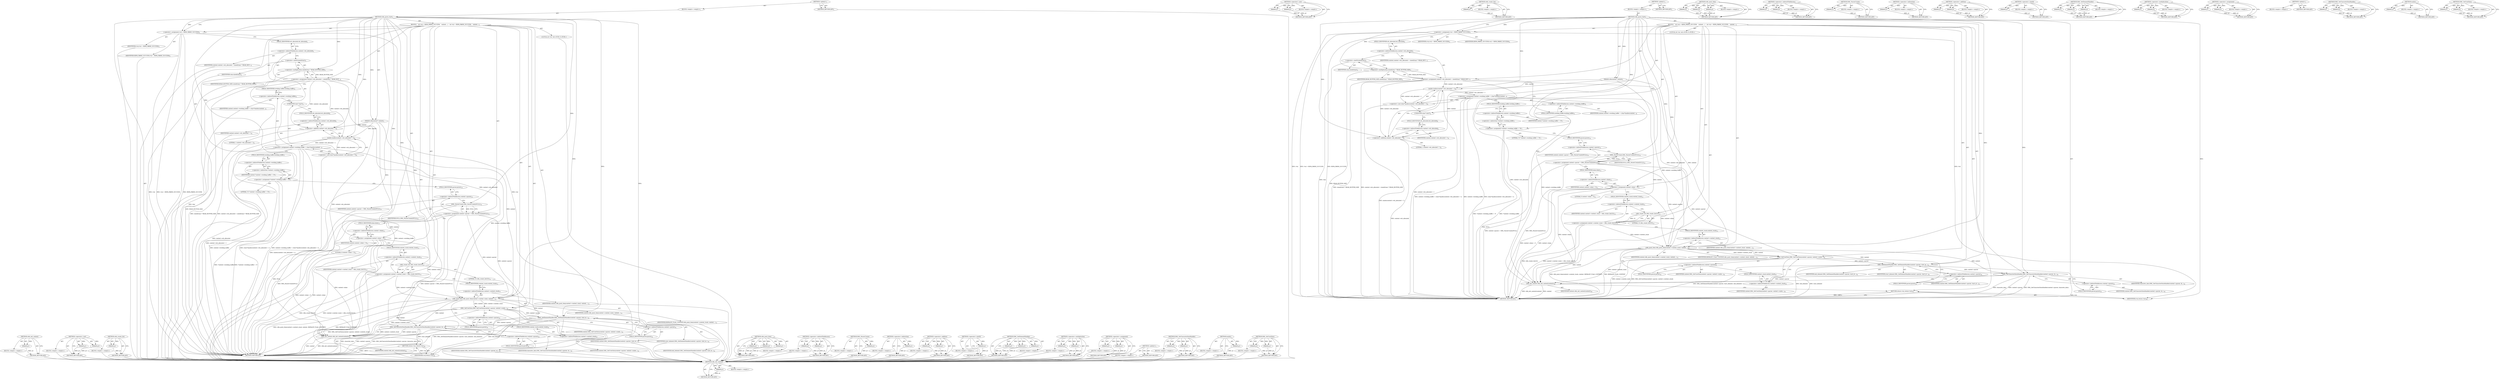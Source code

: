 digraph "XML_SetUserData" {
vulnerable_174 [label=<(METHOD,rdfa_init_context)>];
vulnerable_175 [label=<(PARAM,p1)>];
vulnerable_176 [label=<(BLOCK,&lt;empty&gt;,&lt;empty&gt;)>];
vulnerable_177 [label=<(METHOD_RETURN,ANY)>];
vulnerable_126 [label=<(METHOD,&lt;operator&gt;.cast)>];
vulnerable_127 [label=<(PARAM,p1)>];
vulnerable_128 [label=<(PARAM,p2)>];
vulnerable_129 [label=<(BLOCK,&lt;empty&gt;,&lt;empty&gt;)>];
vulnerable_130 [label=<(METHOD_RETURN,ANY)>];
vulnerable_148 [label=<(METHOD,rdfa_create_list)>];
vulnerable_149 [label=<(PARAM,p1)>];
vulnerable_150 [label=<(BLOCK,&lt;empty&gt;,&lt;empty&gt;)>];
vulnerable_151 [label=<(METHOD_RETURN,ANY)>];
vulnerable_6 [label=<(METHOD,&lt;global&gt;)<SUB>1</SUB>>];
vulnerable_7 [label=<(BLOCK,&lt;empty&gt;,&lt;empty&gt;)<SUB>1</SUB>>];
vulnerable_8 [label=<(METHOD,rdfa_parse_start)<SUB>1</SUB>>];
vulnerable_9 [label=<(PARAM,rdfacontext* context)<SUB>1</SUB>>];
vulnerable_10 [label=<(BLOCK,{
   int rval = RDFA_PARSE_SUCCESS;

   context...,{
   int rval = RDFA_PARSE_SUCCESS;

   context...)<SUB>2</SUB>>];
vulnerable_11 [label="<(LOCAL,int rval: int)<SUB>3</SUB>>"];
vulnerable_12 [label=<(&lt;operator&gt;.assignment,rval = RDFA_PARSE_SUCCESS)<SUB>3</SUB>>];
vulnerable_13 [label=<(IDENTIFIER,rval,rval = RDFA_PARSE_SUCCESS)<SUB>3</SUB>>];
vulnerable_14 [label=<(IDENTIFIER,RDFA_PARSE_SUCCESS,rval = RDFA_PARSE_SUCCESS)<SUB>3</SUB>>];
vulnerable_15 [label=<(&lt;operator&gt;.assignment,context-&gt;wb_allocated = sizeof(char) * READ_BUF...)<SUB>5</SUB>>];
vulnerable_16 [label=<(&lt;operator&gt;.indirectFieldAccess,context-&gt;wb_allocated)<SUB>5</SUB>>];
vulnerable_17 [label=<(IDENTIFIER,context,context-&gt;wb_allocated = sizeof(char) * READ_BUF...)<SUB>5</SUB>>];
vulnerable_18 [label=<(FIELD_IDENTIFIER,wb_allocated,wb_allocated)<SUB>5</SUB>>];
vulnerable_19 [label=<(&lt;operator&gt;.multiplication,sizeof(char) * READ_BUFFER_SIZE)<SUB>5</SUB>>];
vulnerable_20 [label=<(&lt;operator&gt;.sizeOf,sizeof(char))<SUB>5</SUB>>];
vulnerable_21 [label=<(IDENTIFIER,char,sizeof(char))<SUB>5</SUB>>];
vulnerable_22 [label=<(IDENTIFIER,READ_BUFFER_SIZE,sizeof(char) * READ_BUFFER_SIZE)<SUB>5</SUB>>];
vulnerable_23 [label=<(&lt;operator&gt;.assignment,context-&gt;working_buffer = (char*)malloc(context...)<SUB>6</SUB>>];
vulnerable_24 [label=<(&lt;operator&gt;.indirectFieldAccess,context-&gt;working_buffer)<SUB>6</SUB>>];
vulnerable_25 [label=<(IDENTIFIER,context,context-&gt;working_buffer = (char*)malloc(context...)<SUB>6</SUB>>];
vulnerable_26 [label=<(FIELD_IDENTIFIER,working_buffer,working_buffer)<SUB>6</SUB>>];
vulnerable_27 [label=<(&lt;operator&gt;.cast,(char*)malloc(context-&gt;wb_allocated + 1))<SUB>6</SUB>>];
vulnerable_28 [label=<(UNKNOWN,char*,char*)<SUB>6</SUB>>];
vulnerable_29 [label=<(malloc,malloc(context-&gt;wb_allocated + 1))<SUB>6</SUB>>];
vulnerable_30 [label=<(&lt;operator&gt;.addition,context-&gt;wb_allocated + 1)<SUB>6</SUB>>];
vulnerable_31 [label=<(&lt;operator&gt;.indirectFieldAccess,context-&gt;wb_allocated)<SUB>6</SUB>>];
vulnerable_32 [label=<(IDENTIFIER,context,context-&gt;wb_allocated + 1)<SUB>6</SUB>>];
vulnerable_33 [label=<(FIELD_IDENTIFIER,wb_allocated,wb_allocated)<SUB>6</SUB>>];
vulnerable_34 [label=<(LITERAL,1,context-&gt;wb_allocated + 1)<SUB>6</SUB>>];
vulnerable_35 [label=<(&lt;operator&gt;.assignment,*context-&gt;working_buffer = '\0')<SUB>7</SUB>>];
vulnerable_36 [label=<(&lt;operator&gt;.indirection,*context-&gt;working_buffer)<SUB>7</SUB>>];
vulnerable_37 [label=<(&lt;operator&gt;.indirectFieldAccess,context-&gt;working_buffer)<SUB>7</SUB>>];
vulnerable_38 [label=<(IDENTIFIER,context,*context-&gt;working_buffer = '\0')<SUB>7</SUB>>];
vulnerable_39 [label=<(FIELD_IDENTIFIER,working_buffer,working_buffer)<SUB>7</SUB>>];
vulnerable_40 [label=<(LITERAL,'\0',*context-&gt;working_buffer = '\0')<SUB>7</SUB>>];
vulnerable_41 [label=<(&lt;operator&gt;.assignment,context-&gt;parser = XML_ParserCreate(NULL))<SUB>10</SUB>>];
vulnerable_42 [label=<(&lt;operator&gt;.indirectFieldAccess,context-&gt;parser)<SUB>10</SUB>>];
vulnerable_43 [label=<(IDENTIFIER,context,context-&gt;parser = XML_ParserCreate(NULL))<SUB>10</SUB>>];
vulnerable_44 [label=<(FIELD_IDENTIFIER,parser,parser)<SUB>10</SUB>>];
vulnerable_45 [label=<(XML_ParserCreate,XML_ParserCreate(NULL))<SUB>10</SUB>>];
vulnerable_46 [label=<(IDENTIFIER,NULL,XML_ParserCreate(NULL))<SUB>10</SUB>>];
vulnerable_47 [label=<(&lt;operator&gt;.assignment,context-&gt;done = 0)<SUB>12</SUB>>];
vulnerable_48 [label=<(&lt;operator&gt;.indirectFieldAccess,context-&gt;done)<SUB>12</SUB>>];
vulnerable_49 [label=<(IDENTIFIER,context,context-&gt;done = 0)<SUB>12</SUB>>];
vulnerable_50 [label=<(FIELD_IDENTIFIER,done,done)<SUB>12</SUB>>];
vulnerable_51 [label=<(LITERAL,0,context-&gt;done = 0)<SUB>12</SUB>>];
vulnerable_52 [label=<(&lt;operator&gt;.assignment,context-&gt;context_stack = rdfa_create_list(32))<SUB>13</SUB>>];
vulnerable_53 [label=<(&lt;operator&gt;.indirectFieldAccess,context-&gt;context_stack)<SUB>13</SUB>>];
vulnerable_54 [label=<(IDENTIFIER,context,context-&gt;context_stack = rdfa_create_list(32))<SUB>13</SUB>>];
vulnerable_55 [label=<(FIELD_IDENTIFIER,context_stack,context_stack)<SUB>13</SUB>>];
vulnerable_56 [label=<(rdfa_create_list,rdfa_create_list(32))<SUB>13</SUB>>];
vulnerable_57 [label=<(LITERAL,32,rdfa_create_list(32))<SUB>13</SUB>>];
vulnerable_58 [label=<(rdfa_push_item,rdfa_push_item(context-&gt;context_stack, context,...)<SUB>15</SUB>>];
vulnerable_59 [label=<(&lt;operator&gt;.indirectFieldAccess,context-&gt;context_stack)<SUB>15</SUB>>];
vulnerable_60 [label=<(IDENTIFIER,context,rdfa_push_item(context-&gt;context_stack, context,...)<SUB>15</SUB>>];
vulnerable_61 [label=<(FIELD_IDENTIFIER,context_stack,context_stack)<SUB>15</SUB>>];
vulnerable_62 [label=<(IDENTIFIER,context,rdfa_push_item(context-&gt;context_stack, context,...)<SUB>15</SUB>>];
vulnerable_63 [label=<(IDENTIFIER,RDFALIST_FLAG_CONTEXT,rdfa_push_item(context-&gt;context_stack, context,...)<SUB>15</SUB>>];
vulnerable_64 [label=<(XML_SetUserData,XML_SetUserData(context-&gt;parser, context-&gt;conte...)<SUB>33</SUB>>];
vulnerable_65 [label=<(&lt;operator&gt;.indirectFieldAccess,context-&gt;parser)<SUB>33</SUB>>];
vulnerable_66 [label=<(IDENTIFIER,context,XML_SetUserData(context-&gt;parser, context-&gt;conte...)<SUB>33</SUB>>];
vulnerable_67 [label=<(FIELD_IDENTIFIER,parser,parser)<SUB>33</SUB>>];
vulnerable_68 [label=<(&lt;operator&gt;.indirectFieldAccess,context-&gt;context_stack)<SUB>33</SUB>>];
vulnerable_69 [label=<(IDENTIFIER,context,XML_SetUserData(context-&gt;parser, context-&gt;conte...)<SUB>33</SUB>>];
vulnerable_70 [label=<(FIELD_IDENTIFIER,context_stack,context_stack)<SUB>33</SUB>>];
vulnerable_71 [label=<(XML_SetElementHandler,XML_SetElementHandler(context-&gt;parser, start_el...)<SUB>34</SUB>>];
vulnerable_72 [label=<(&lt;operator&gt;.indirectFieldAccess,context-&gt;parser)<SUB>34</SUB>>];
vulnerable_73 [label=<(IDENTIFIER,context,XML_SetElementHandler(context-&gt;parser, start_el...)<SUB>34</SUB>>];
vulnerable_74 [label=<(FIELD_IDENTIFIER,parser,parser)<SUB>34</SUB>>];
vulnerable_75 [label=<(IDENTIFIER,start_element,XML_SetElementHandler(context-&gt;parser, start_el...)<SUB>34</SUB>>];
vulnerable_76 [label=<(IDENTIFIER,end_element,XML_SetElementHandler(context-&gt;parser, start_el...)<SUB>34</SUB>>];
vulnerable_77 [label=<(XML_SetCharacterDataHandler,XML_SetCharacterDataHandler(context-&gt;parser, ch...)<SUB>35</SUB>>];
vulnerable_78 [label=<(&lt;operator&gt;.indirectFieldAccess,context-&gt;parser)<SUB>35</SUB>>];
vulnerable_79 [label=<(IDENTIFIER,context,XML_SetCharacterDataHandler(context-&gt;parser, ch...)<SUB>35</SUB>>];
vulnerable_80 [label=<(FIELD_IDENTIFIER,parser,parser)<SUB>35</SUB>>];
vulnerable_81 [label=<(IDENTIFIER,character_data,XML_SetCharacterDataHandler(context-&gt;parser, ch...)<SUB>35</SUB>>];
vulnerable_82 [label=<(rdfa_init_context,rdfa_init_context(context))<SUB>38</SUB>>];
vulnerable_83 [label=<(IDENTIFIER,context,rdfa_init_context(context))<SUB>38</SUB>>];
vulnerable_84 [label=<(RETURN,return rval;,return rval;)<SUB>62</SUB>>];
vulnerable_85 [label=<(IDENTIFIER,rval,return rval;)<SUB>62</SUB>>];
vulnerable_86 [label=<(METHOD_RETURN,int)<SUB>1</SUB>>];
vulnerable_88 [label=<(METHOD_RETURN,ANY)<SUB>1</SUB>>];
vulnerable_152 [label=<(METHOD,rdfa_push_item)>];
vulnerable_153 [label=<(PARAM,p1)>];
vulnerable_154 [label=<(PARAM,p2)>];
vulnerable_155 [label=<(PARAM,p3)>];
vulnerable_156 [label=<(BLOCK,&lt;empty&gt;,&lt;empty&gt;)>];
vulnerable_157 [label=<(METHOD_RETURN,ANY)>];
vulnerable_112 [label=<(METHOD,&lt;operator&gt;.indirectFieldAccess)>];
vulnerable_113 [label=<(PARAM,p1)>];
vulnerable_114 [label=<(PARAM,p2)>];
vulnerable_115 [label=<(BLOCK,&lt;empty&gt;,&lt;empty&gt;)>];
vulnerable_116 [label=<(METHOD_RETURN,ANY)>];
vulnerable_144 [label=<(METHOD,XML_ParserCreate)>];
vulnerable_145 [label=<(PARAM,p1)>];
vulnerable_146 [label=<(BLOCK,&lt;empty&gt;,&lt;empty&gt;)>];
vulnerable_147 [label=<(METHOD_RETURN,ANY)>];
vulnerable_140 [label=<(METHOD,&lt;operator&gt;.indirection)>];
vulnerable_141 [label=<(PARAM,p1)>];
vulnerable_142 [label=<(BLOCK,&lt;empty&gt;,&lt;empty&gt;)>];
vulnerable_143 [label=<(METHOD_RETURN,ANY)>];
vulnerable_135 [label=<(METHOD,&lt;operator&gt;.addition)>];
vulnerable_136 [label=<(PARAM,p1)>];
vulnerable_137 [label=<(PARAM,p2)>];
vulnerable_138 [label=<(BLOCK,&lt;empty&gt;,&lt;empty&gt;)>];
vulnerable_139 [label=<(METHOD_RETURN,ANY)>];
vulnerable_122 [label=<(METHOD,&lt;operator&gt;.sizeOf)>];
vulnerable_123 [label=<(PARAM,p1)>];
vulnerable_124 [label=<(BLOCK,&lt;empty&gt;,&lt;empty&gt;)>];
vulnerable_125 [label=<(METHOD_RETURN,ANY)>];
vulnerable_163 [label=<(METHOD,XML_SetElementHandler)>];
vulnerable_164 [label=<(PARAM,p1)>];
vulnerable_165 [label=<(PARAM,p2)>];
vulnerable_166 [label=<(PARAM,p3)>];
vulnerable_167 [label=<(BLOCK,&lt;empty&gt;,&lt;empty&gt;)>];
vulnerable_168 [label=<(METHOD_RETURN,ANY)>];
vulnerable_117 [label=<(METHOD,&lt;operator&gt;.multiplication)>];
vulnerable_118 [label=<(PARAM,p1)>];
vulnerable_119 [label=<(PARAM,p2)>];
vulnerable_120 [label=<(BLOCK,&lt;empty&gt;,&lt;empty&gt;)>];
vulnerable_121 [label=<(METHOD_RETURN,ANY)>];
vulnerable_107 [label=<(METHOD,&lt;operator&gt;.assignment)>];
vulnerable_108 [label=<(PARAM,p1)>];
vulnerable_109 [label=<(PARAM,p2)>];
vulnerable_110 [label=<(BLOCK,&lt;empty&gt;,&lt;empty&gt;)>];
vulnerable_111 [label=<(METHOD_RETURN,ANY)>];
vulnerable_101 [label=<(METHOD,&lt;global&gt;)<SUB>1</SUB>>];
vulnerable_102 [label=<(BLOCK,&lt;empty&gt;,&lt;empty&gt;)>];
vulnerable_103 [label=<(METHOD_RETURN,ANY)>];
vulnerable_169 [label=<(METHOD,XML_SetCharacterDataHandler)>];
vulnerable_170 [label=<(PARAM,p1)>];
vulnerable_171 [label=<(PARAM,p2)>];
vulnerable_172 [label=<(BLOCK,&lt;empty&gt;,&lt;empty&gt;)>];
vulnerable_173 [label=<(METHOD_RETURN,ANY)>];
vulnerable_131 [label=<(METHOD,malloc)>];
vulnerable_132 [label=<(PARAM,p1)>];
vulnerable_133 [label=<(BLOCK,&lt;empty&gt;,&lt;empty&gt;)>];
vulnerable_134 [label=<(METHOD_RETURN,ANY)>];
vulnerable_158 [label=<(METHOD,XML_SetUserData)>];
vulnerable_159 [label=<(PARAM,p1)>];
vulnerable_160 [label=<(PARAM,p2)>];
vulnerable_161 [label=<(BLOCK,&lt;empty&gt;,&lt;empty&gt;)>];
vulnerable_162 [label=<(METHOD_RETURN,ANY)>];
fixed_174 [label=<(METHOD,rdfa_init_context)>];
fixed_175 [label=<(PARAM,p1)>];
fixed_176 [label=<(BLOCK,&lt;empty&gt;,&lt;empty&gt;)>];
fixed_177 [label=<(METHOD_RETURN,ANY)>];
fixed_126 [label=<(METHOD,&lt;operator&gt;.cast)>];
fixed_127 [label=<(PARAM,p1)>];
fixed_128 [label=<(PARAM,p2)>];
fixed_129 [label=<(BLOCK,&lt;empty&gt;,&lt;empty&gt;)>];
fixed_130 [label=<(METHOD_RETURN,ANY)>];
fixed_148 [label=<(METHOD,rdfa_create_list)>];
fixed_149 [label=<(PARAM,p1)>];
fixed_150 [label=<(BLOCK,&lt;empty&gt;,&lt;empty&gt;)>];
fixed_151 [label=<(METHOD_RETURN,ANY)>];
fixed_6 [label=<(METHOD,&lt;global&gt;)<SUB>1</SUB>>];
fixed_7 [label=<(BLOCK,&lt;empty&gt;,&lt;empty&gt;)<SUB>1</SUB>>];
fixed_8 [label=<(METHOD,rdfa_parse_start)<SUB>1</SUB>>];
fixed_9 [label=<(PARAM,rdfacontext* context)<SUB>1</SUB>>];
fixed_10 [label=<(BLOCK,{
   int rval = RDFA_PARSE_SUCCESS;

   context...,{
   int rval = RDFA_PARSE_SUCCESS;

   context...)<SUB>2</SUB>>];
fixed_11 [label="<(LOCAL,int rval: int)<SUB>3</SUB>>"];
fixed_12 [label=<(&lt;operator&gt;.assignment,rval = RDFA_PARSE_SUCCESS)<SUB>3</SUB>>];
fixed_13 [label=<(IDENTIFIER,rval,rval = RDFA_PARSE_SUCCESS)<SUB>3</SUB>>];
fixed_14 [label=<(IDENTIFIER,RDFA_PARSE_SUCCESS,rval = RDFA_PARSE_SUCCESS)<SUB>3</SUB>>];
fixed_15 [label=<(&lt;operator&gt;.assignment,context-&gt;wb_allocated = sizeof(char) * READ_BUF...)<SUB>5</SUB>>];
fixed_16 [label=<(&lt;operator&gt;.indirectFieldAccess,context-&gt;wb_allocated)<SUB>5</SUB>>];
fixed_17 [label=<(IDENTIFIER,context,context-&gt;wb_allocated = sizeof(char) * READ_BUF...)<SUB>5</SUB>>];
fixed_18 [label=<(FIELD_IDENTIFIER,wb_allocated,wb_allocated)<SUB>5</SUB>>];
fixed_19 [label=<(&lt;operator&gt;.multiplication,sizeof(char) * READ_BUFFER_SIZE)<SUB>5</SUB>>];
fixed_20 [label=<(&lt;operator&gt;.sizeOf,sizeof(char))<SUB>5</SUB>>];
fixed_21 [label=<(IDENTIFIER,char,sizeof(char))<SUB>5</SUB>>];
fixed_22 [label=<(IDENTIFIER,READ_BUFFER_SIZE,sizeof(char) * READ_BUFFER_SIZE)<SUB>5</SUB>>];
fixed_23 [label=<(&lt;operator&gt;.assignment,context-&gt;working_buffer = (char*)malloc(context...)<SUB>6</SUB>>];
fixed_24 [label=<(&lt;operator&gt;.indirectFieldAccess,context-&gt;working_buffer)<SUB>6</SUB>>];
fixed_25 [label=<(IDENTIFIER,context,context-&gt;working_buffer = (char*)malloc(context...)<SUB>6</SUB>>];
fixed_26 [label=<(FIELD_IDENTIFIER,working_buffer,working_buffer)<SUB>6</SUB>>];
fixed_27 [label=<(&lt;operator&gt;.cast,(char*)malloc(context-&gt;wb_allocated + 1))<SUB>6</SUB>>];
fixed_28 [label=<(UNKNOWN,char*,char*)<SUB>6</SUB>>];
fixed_29 [label=<(malloc,malloc(context-&gt;wb_allocated + 1))<SUB>6</SUB>>];
fixed_30 [label=<(&lt;operator&gt;.addition,context-&gt;wb_allocated + 1)<SUB>6</SUB>>];
fixed_31 [label=<(&lt;operator&gt;.indirectFieldAccess,context-&gt;wb_allocated)<SUB>6</SUB>>];
fixed_32 [label=<(IDENTIFIER,context,context-&gt;wb_allocated + 1)<SUB>6</SUB>>];
fixed_33 [label=<(FIELD_IDENTIFIER,wb_allocated,wb_allocated)<SUB>6</SUB>>];
fixed_34 [label=<(LITERAL,1,context-&gt;wb_allocated + 1)<SUB>6</SUB>>];
fixed_35 [label=<(&lt;operator&gt;.assignment,*context-&gt;working_buffer = '\0')<SUB>7</SUB>>];
fixed_36 [label=<(&lt;operator&gt;.indirection,*context-&gt;working_buffer)<SUB>7</SUB>>];
fixed_37 [label=<(&lt;operator&gt;.indirectFieldAccess,context-&gt;working_buffer)<SUB>7</SUB>>];
fixed_38 [label=<(IDENTIFIER,context,*context-&gt;working_buffer = '\0')<SUB>7</SUB>>];
fixed_39 [label=<(FIELD_IDENTIFIER,working_buffer,working_buffer)<SUB>7</SUB>>];
fixed_40 [label=<(LITERAL,'\0',*context-&gt;working_buffer = '\0')<SUB>7</SUB>>];
fixed_41 [label=<(&lt;operator&gt;.assignment,context-&gt;parser = XML_ParserCreate(NULL))<SUB>10</SUB>>];
fixed_42 [label=<(&lt;operator&gt;.indirectFieldAccess,context-&gt;parser)<SUB>10</SUB>>];
fixed_43 [label=<(IDENTIFIER,context,context-&gt;parser = XML_ParserCreate(NULL))<SUB>10</SUB>>];
fixed_44 [label=<(FIELD_IDENTIFIER,parser,parser)<SUB>10</SUB>>];
fixed_45 [label=<(XML_ParserCreate,XML_ParserCreate(NULL))<SUB>10</SUB>>];
fixed_46 [label=<(IDENTIFIER,NULL,XML_ParserCreate(NULL))<SUB>10</SUB>>];
fixed_47 [label=<(&lt;operator&gt;.assignment,context-&gt;done = 0)<SUB>12</SUB>>];
fixed_48 [label=<(&lt;operator&gt;.indirectFieldAccess,context-&gt;done)<SUB>12</SUB>>];
fixed_49 [label=<(IDENTIFIER,context,context-&gt;done = 0)<SUB>12</SUB>>];
fixed_50 [label=<(FIELD_IDENTIFIER,done,done)<SUB>12</SUB>>];
fixed_51 [label=<(LITERAL,0,context-&gt;done = 0)<SUB>12</SUB>>];
fixed_52 [label=<(&lt;operator&gt;.assignment,context-&gt;context_stack = rdfa_create_list(32))<SUB>13</SUB>>];
fixed_53 [label=<(&lt;operator&gt;.indirectFieldAccess,context-&gt;context_stack)<SUB>13</SUB>>];
fixed_54 [label=<(IDENTIFIER,context,context-&gt;context_stack = rdfa_create_list(32))<SUB>13</SUB>>];
fixed_55 [label=<(FIELD_IDENTIFIER,context_stack,context_stack)<SUB>13</SUB>>];
fixed_56 [label=<(rdfa_create_list,rdfa_create_list(32))<SUB>13</SUB>>];
fixed_57 [label=<(LITERAL,32,rdfa_create_list(32))<SUB>13</SUB>>];
fixed_58 [label=<(rdfa_push_item,rdfa_push_item(context-&gt;context_stack, context,...)<SUB>15</SUB>>];
fixed_59 [label=<(&lt;operator&gt;.indirectFieldAccess,context-&gt;context_stack)<SUB>15</SUB>>];
fixed_60 [label=<(IDENTIFIER,context,rdfa_push_item(context-&gt;context_stack, context,...)<SUB>15</SUB>>];
fixed_61 [label=<(FIELD_IDENTIFIER,context_stack,context_stack)<SUB>15</SUB>>];
fixed_62 [label=<(IDENTIFIER,context,rdfa_push_item(context-&gt;context_stack, context,...)<SUB>15</SUB>>];
fixed_63 [label=<(IDENTIFIER,RDFALIST_FLAG_CONTEXT,rdfa_push_item(context-&gt;context_stack, context,...)<SUB>15</SUB>>];
fixed_64 [label=<(XML_SetUserData,XML_SetUserData(context-&gt;parser, context-&gt;conte...)<SUB>33</SUB>>];
fixed_65 [label=<(&lt;operator&gt;.indirectFieldAccess,context-&gt;parser)<SUB>33</SUB>>];
fixed_66 [label=<(IDENTIFIER,context,XML_SetUserData(context-&gt;parser, context-&gt;conte...)<SUB>33</SUB>>];
fixed_67 [label=<(FIELD_IDENTIFIER,parser,parser)<SUB>33</SUB>>];
fixed_68 [label=<(&lt;operator&gt;.indirectFieldAccess,context-&gt;context_stack)<SUB>33</SUB>>];
fixed_69 [label=<(IDENTIFIER,context,XML_SetUserData(context-&gt;parser, context-&gt;conte...)<SUB>33</SUB>>];
fixed_70 [label=<(FIELD_IDENTIFIER,context_stack,context_stack)<SUB>33</SUB>>];
fixed_71 [label=<(XML_SetElementHandler,XML_SetElementHandler(context-&gt;parser, start_el...)<SUB>34</SUB>>];
fixed_72 [label=<(&lt;operator&gt;.indirectFieldAccess,context-&gt;parser)<SUB>34</SUB>>];
fixed_73 [label=<(IDENTIFIER,context,XML_SetElementHandler(context-&gt;parser, start_el...)<SUB>34</SUB>>];
fixed_74 [label=<(FIELD_IDENTIFIER,parser,parser)<SUB>34</SUB>>];
fixed_75 [label=<(IDENTIFIER,start_element,XML_SetElementHandler(context-&gt;parser, start_el...)<SUB>34</SUB>>];
fixed_76 [label=<(IDENTIFIER,end_element,XML_SetElementHandler(context-&gt;parser, start_el...)<SUB>34</SUB>>];
fixed_77 [label=<(XML_SetCharacterDataHandler,XML_SetCharacterDataHandler(context-&gt;parser, ch...)<SUB>35</SUB>>];
fixed_78 [label=<(&lt;operator&gt;.indirectFieldAccess,context-&gt;parser)<SUB>35</SUB>>];
fixed_79 [label=<(IDENTIFIER,context,XML_SetCharacterDataHandler(context-&gt;parser, ch...)<SUB>35</SUB>>];
fixed_80 [label=<(FIELD_IDENTIFIER,parser,parser)<SUB>35</SUB>>];
fixed_81 [label=<(IDENTIFIER,character_data,XML_SetCharacterDataHandler(context-&gt;parser, ch...)<SUB>35</SUB>>];
fixed_82 [label=<(rdfa_init_context,rdfa_init_context(context))<SUB>38</SUB>>];
fixed_83 [label=<(IDENTIFIER,context,rdfa_init_context(context))<SUB>38</SUB>>];
fixed_84 [label=<(RETURN,return rval;,return rval;)<SUB>65</SUB>>];
fixed_85 [label=<(IDENTIFIER,rval,return rval;)<SUB>65</SUB>>];
fixed_86 [label=<(METHOD_RETURN,int)<SUB>1</SUB>>];
fixed_88 [label=<(METHOD_RETURN,ANY)<SUB>1</SUB>>];
fixed_152 [label=<(METHOD,rdfa_push_item)>];
fixed_153 [label=<(PARAM,p1)>];
fixed_154 [label=<(PARAM,p2)>];
fixed_155 [label=<(PARAM,p3)>];
fixed_156 [label=<(BLOCK,&lt;empty&gt;,&lt;empty&gt;)>];
fixed_157 [label=<(METHOD_RETURN,ANY)>];
fixed_112 [label=<(METHOD,&lt;operator&gt;.indirectFieldAccess)>];
fixed_113 [label=<(PARAM,p1)>];
fixed_114 [label=<(PARAM,p2)>];
fixed_115 [label=<(BLOCK,&lt;empty&gt;,&lt;empty&gt;)>];
fixed_116 [label=<(METHOD_RETURN,ANY)>];
fixed_144 [label=<(METHOD,XML_ParserCreate)>];
fixed_145 [label=<(PARAM,p1)>];
fixed_146 [label=<(BLOCK,&lt;empty&gt;,&lt;empty&gt;)>];
fixed_147 [label=<(METHOD_RETURN,ANY)>];
fixed_140 [label=<(METHOD,&lt;operator&gt;.indirection)>];
fixed_141 [label=<(PARAM,p1)>];
fixed_142 [label=<(BLOCK,&lt;empty&gt;,&lt;empty&gt;)>];
fixed_143 [label=<(METHOD_RETURN,ANY)>];
fixed_135 [label=<(METHOD,&lt;operator&gt;.addition)>];
fixed_136 [label=<(PARAM,p1)>];
fixed_137 [label=<(PARAM,p2)>];
fixed_138 [label=<(BLOCK,&lt;empty&gt;,&lt;empty&gt;)>];
fixed_139 [label=<(METHOD_RETURN,ANY)>];
fixed_122 [label=<(METHOD,&lt;operator&gt;.sizeOf)>];
fixed_123 [label=<(PARAM,p1)>];
fixed_124 [label=<(BLOCK,&lt;empty&gt;,&lt;empty&gt;)>];
fixed_125 [label=<(METHOD_RETURN,ANY)>];
fixed_163 [label=<(METHOD,XML_SetElementHandler)>];
fixed_164 [label=<(PARAM,p1)>];
fixed_165 [label=<(PARAM,p2)>];
fixed_166 [label=<(PARAM,p3)>];
fixed_167 [label=<(BLOCK,&lt;empty&gt;,&lt;empty&gt;)>];
fixed_168 [label=<(METHOD_RETURN,ANY)>];
fixed_117 [label=<(METHOD,&lt;operator&gt;.multiplication)>];
fixed_118 [label=<(PARAM,p1)>];
fixed_119 [label=<(PARAM,p2)>];
fixed_120 [label=<(BLOCK,&lt;empty&gt;,&lt;empty&gt;)>];
fixed_121 [label=<(METHOD_RETURN,ANY)>];
fixed_107 [label=<(METHOD,&lt;operator&gt;.assignment)>];
fixed_108 [label=<(PARAM,p1)>];
fixed_109 [label=<(PARAM,p2)>];
fixed_110 [label=<(BLOCK,&lt;empty&gt;,&lt;empty&gt;)>];
fixed_111 [label=<(METHOD_RETURN,ANY)>];
fixed_101 [label=<(METHOD,&lt;global&gt;)<SUB>1</SUB>>];
fixed_102 [label=<(BLOCK,&lt;empty&gt;,&lt;empty&gt;)>];
fixed_103 [label=<(METHOD_RETURN,ANY)>];
fixed_169 [label=<(METHOD,XML_SetCharacterDataHandler)>];
fixed_170 [label=<(PARAM,p1)>];
fixed_171 [label=<(PARAM,p2)>];
fixed_172 [label=<(BLOCK,&lt;empty&gt;,&lt;empty&gt;)>];
fixed_173 [label=<(METHOD_RETURN,ANY)>];
fixed_131 [label=<(METHOD,malloc)>];
fixed_132 [label=<(PARAM,p1)>];
fixed_133 [label=<(BLOCK,&lt;empty&gt;,&lt;empty&gt;)>];
fixed_134 [label=<(METHOD_RETURN,ANY)>];
fixed_158 [label=<(METHOD,XML_SetUserData)>];
fixed_159 [label=<(PARAM,p1)>];
fixed_160 [label=<(PARAM,p2)>];
fixed_161 [label=<(BLOCK,&lt;empty&gt;,&lt;empty&gt;)>];
fixed_162 [label=<(METHOD_RETURN,ANY)>];
vulnerable_174 -> vulnerable_175  [key=0, label="AST: "];
vulnerable_174 -> vulnerable_175  [key=1, label="DDG: "];
vulnerable_174 -> vulnerable_176  [key=0, label="AST: "];
vulnerable_174 -> vulnerable_177  [key=0, label="AST: "];
vulnerable_174 -> vulnerable_177  [key=1, label="CFG: "];
vulnerable_175 -> vulnerable_177  [key=0, label="DDG: p1"];
vulnerable_126 -> vulnerable_127  [key=0, label="AST: "];
vulnerable_126 -> vulnerable_127  [key=1, label="DDG: "];
vulnerable_126 -> vulnerable_129  [key=0, label="AST: "];
vulnerable_126 -> vulnerable_128  [key=0, label="AST: "];
vulnerable_126 -> vulnerable_128  [key=1, label="DDG: "];
vulnerable_126 -> vulnerable_130  [key=0, label="AST: "];
vulnerable_126 -> vulnerable_130  [key=1, label="CFG: "];
vulnerable_127 -> vulnerable_130  [key=0, label="DDG: p1"];
vulnerable_128 -> vulnerable_130  [key=0, label="DDG: p2"];
vulnerable_148 -> vulnerable_149  [key=0, label="AST: "];
vulnerable_148 -> vulnerable_149  [key=1, label="DDG: "];
vulnerable_148 -> vulnerable_150  [key=0, label="AST: "];
vulnerable_148 -> vulnerable_151  [key=0, label="AST: "];
vulnerable_148 -> vulnerable_151  [key=1, label="CFG: "];
vulnerable_149 -> vulnerable_151  [key=0, label="DDG: p1"];
vulnerable_6 -> vulnerable_7  [key=0, label="AST: "];
vulnerable_6 -> vulnerable_88  [key=0, label="AST: "];
vulnerable_6 -> vulnerable_88  [key=1, label="CFG: "];
vulnerable_7 -> vulnerable_8  [key=0, label="AST: "];
vulnerable_8 -> vulnerable_9  [key=0, label="AST: "];
vulnerable_8 -> vulnerable_9  [key=1, label="DDG: "];
vulnerable_8 -> vulnerable_10  [key=0, label="AST: "];
vulnerable_8 -> vulnerable_86  [key=0, label="AST: "];
vulnerable_8 -> vulnerable_12  [key=0, label="CFG: "];
vulnerable_8 -> vulnerable_12  [key=1, label="DDG: "];
vulnerable_8 -> vulnerable_35  [key=0, label="DDG: "];
vulnerable_8 -> vulnerable_47  [key=0, label="DDG: "];
vulnerable_8 -> vulnerable_58  [key=0, label="DDG: "];
vulnerable_8 -> vulnerable_71  [key=0, label="DDG: "];
vulnerable_8 -> vulnerable_77  [key=0, label="DDG: "];
vulnerable_8 -> vulnerable_82  [key=0, label="DDG: "];
vulnerable_8 -> vulnerable_85  [key=0, label="DDG: "];
vulnerable_8 -> vulnerable_19  [key=0, label="DDG: "];
vulnerable_8 -> vulnerable_45  [key=0, label="DDG: "];
vulnerable_8 -> vulnerable_56  [key=0, label="DDG: "];
vulnerable_8 -> vulnerable_29  [key=0, label="DDG: "];
vulnerable_8 -> vulnerable_30  [key=0, label="DDG: "];
vulnerable_9 -> vulnerable_58  [key=0, label="DDG: context"];
vulnerable_9 -> vulnerable_82  [key=0, label="DDG: context"];
vulnerable_9 -> vulnerable_29  [key=0, label="DDG: context"];
vulnerable_9 -> vulnerable_30  [key=0, label="DDG: context"];
vulnerable_10 -> vulnerable_11  [key=0, label="AST: "];
vulnerable_10 -> vulnerable_12  [key=0, label="AST: "];
vulnerable_10 -> vulnerable_15  [key=0, label="AST: "];
vulnerable_10 -> vulnerable_23  [key=0, label="AST: "];
vulnerable_10 -> vulnerable_35  [key=0, label="AST: "];
vulnerable_10 -> vulnerable_41  [key=0, label="AST: "];
vulnerable_10 -> vulnerable_47  [key=0, label="AST: "];
vulnerable_10 -> vulnerable_52  [key=0, label="AST: "];
vulnerable_10 -> vulnerable_58  [key=0, label="AST: "];
vulnerable_10 -> vulnerable_64  [key=0, label="AST: "];
vulnerable_10 -> vulnerable_71  [key=0, label="AST: "];
vulnerable_10 -> vulnerable_77  [key=0, label="AST: "];
vulnerable_10 -> vulnerable_82  [key=0, label="AST: "];
vulnerable_10 -> vulnerable_84  [key=0, label="AST: "];
vulnerable_12 -> vulnerable_13  [key=0, label="AST: "];
vulnerable_12 -> vulnerable_14  [key=0, label="AST: "];
vulnerable_12 -> vulnerable_18  [key=0, label="CFG: "];
vulnerable_12 -> vulnerable_86  [key=0, label="DDG: rval"];
vulnerable_12 -> vulnerable_86  [key=1, label="DDG: rval = RDFA_PARSE_SUCCESS"];
vulnerable_12 -> vulnerable_86  [key=2, label="DDG: RDFA_PARSE_SUCCESS"];
vulnerable_12 -> vulnerable_85  [key=0, label="DDG: rval"];
vulnerable_15 -> vulnerable_16  [key=0, label="AST: "];
vulnerable_15 -> vulnerable_19  [key=0, label="AST: "];
vulnerable_15 -> vulnerable_26  [key=0, label="CFG: "];
vulnerable_15 -> vulnerable_86  [key=0, label="DDG: sizeof(char) * READ_BUFFER_SIZE"];
vulnerable_15 -> vulnerable_86  [key=1, label="DDG: context-&gt;wb_allocated = sizeof(char) * READ_BUFFER_SIZE"];
vulnerable_15 -> vulnerable_58  [key=0, label="DDG: context-&gt;wb_allocated"];
vulnerable_15 -> vulnerable_82  [key=0, label="DDG: context-&gt;wb_allocated"];
vulnerable_15 -> vulnerable_29  [key=0, label="DDG: context-&gt;wb_allocated"];
vulnerable_15 -> vulnerable_30  [key=0, label="DDG: context-&gt;wb_allocated"];
vulnerable_16 -> vulnerable_17  [key=0, label="AST: "];
vulnerable_16 -> vulnerable_18  [key=0, label="AST: "];
vulnerable_16 -> vulnerable_20  [key=0, label="CFG: "];
vulnerable_18 -> vulnerable_16  [key=0, label="CFG: "];
vulnerable_19 -> vulnerable_20  [key=0, label="AST: "];
vulnerable_19 -> vulnerable_22  [key=0, label="AST: "];
vulnerable_19 -> vulnerable_15  [key=0, label="CFG: "];
vulnerable_19 -> vulnerable_15  [key=1, label="DDG: READ_BUFFER_SIZE"];
vulnerable_19 -> vulnerable_86  [key=0, label="DDG: READ_BUFFER_SIZE"];
vulnerable_20 -> vulnerable_21  [key=0, label="AST: "];
vulnerable_20 -> vulnerable_19  [key=0, label="CFG: "];
vulnerable_20 -> vulnerable_86  [key=0, label="DDG: char"];
vulnerable_23 -> vulnerable_24  [key=0, label="AST: "];
vulnerable_23 -> vulnerable_27  [key=0, label="AST: "];
vulnerable_23 -> vulnerable_39  [key=0, label="CFG: "];
vulnerable_23 -> vulnerable_86  [key=0, label="DDG: context-&gt;working_buffer"];
vulnerable_23 -> vulnerable_86  [key=1, label="DDG: (char*)malloc(context-&gt;wb_allocated + 1)"];
vulnerable_23 -> vulnerable_86  [key=2, label="DDG: context-&gt;working_buffer = (char*)malloc(context-&gt;wb_allocated + 1)"];
vulnerable_23 -> vulnerable_58  [key=0, label="DDG: context-&gt;working_buffer"];
vulnerable_23 -> vulnerable_82  [key=0, label="DDG: context-&gt;working_buffer"];
vulnerable_24 -> vulnerable_25  [key=0, label="AST: "];
vulnerable_24 -> vulnerable_26  [key=0, label="AST: "];
vulnerable_24 -> vulnerable_28  [key=0, label="CFG: "];
vulnerable_26 -> vulnerable_24  [key=0, label="CFG: "];
vulnerable_27 -> vulnerable_28  [key=0, label="AST: "];
vulnerable_27 -> vulnerable_29  [key=0, label="AST: "];
vulnerable_27 -> vulnerable_23  [key=0, label="CFG: "];
vulnerable_27 -> vulnerable_86  [key=0, label="DDG: malloc(context-&gt;wb_allocated + 1)"];
vulnerable_28 -> vulnerable_33  [key=0, label="CFG: "];
vulnerable_29 -> vulnerable_30  [key=0, label="AST: "];
vulnerable_29 -> vulnerable_27  [key=0, label="CFG: "];
vulnerable_29 -> vulnerable_27  [key=1, label="DDG: context-&gt;wb_allocated + 1"];
vulnerable_29 -> vulnerable_86  [key=0, label="DDG: context-&gt;wb_allocated + 1"];
vulnerable_29 -> vulnerable_23  [key=0, label="DDG: context-&gt;wb_allocated + 1"];
vulnerable_30 -> vulnerable_31  [key=0, label="AST: "];
vulnerable_30 -> vulnerable_34  [key=0, label="AST: "];
vulnerable_30 -> vulnerable_29  [key=0, label="CFG: "];
vulnerable_30 -> vulnerable_86  [key=0, label="DDG: context-&gt;wb_allocated"];
vulnerable_31 -> vulnerable_32  [key=0, label="AST: "];
vulnerable_31 -> vulnerable_33  [key=0, label="AST: "];
vulnerable_31 -> vulnerable_30  [key=0, label="CFG: "];
vulnerable_33 -> vulnerable_31  [key=0, label="CFG: "];
vulnerable_35 -> vulnerable_36  [key=0, label="AST: "];
vulnerable_35 -> vulnerable_40  [key=0, label="AST: "];
vulnerable_35 -> vulnerable_44  [key=0, label="CFG: "];
vulnerable_35 -> vulnerable_86  [key=0, label="DDG: *context-&gt;working_buffer"];
vulnerable_35 -> vulnerable_86  [key=1, label="DDG: *context-&gt;working_buffer = '\0'"];
vulnerable_36 -> vulnerable_37  [key=0, label="AST: "];
vulnerable_36 -> vulnerable_35  [key=0, label="CFG: "];
vulnerable_37 -> vulnerable_38  [key=0, label="AST: "];
vulnerable_37 -> vulnerable_39  [key=0, label="AST: "];
vulnerable_37 -> vulnerable_36  [key=0, label="CFG: "];
vulnerable_39 -> vulnerable_37  [key=0, label="CFG: "];
vulnerable_41 -> vulnerable_42  [key=0, label="AST: "];
vulnerable_41 -> vulnerable_45  [key=0, label="AST: "];
vulnerable_41 -> vulnerable_50  [key=0, label="CFG: "];
vulnerable_41 -> vulnerable_86  [key=0, label="DDG: XML_ParserCreate(NULL)"];
vulnerable_41 -> vulnerable_86  [key=1, label="DDG: context-&gt;parser = XML_ParserCreate(NULL)"];
vulnerable_41 -> vulnerable_58  [key=0, label="DDG: context-&gt;parser"];
vulnerable_41 -> vulnerable_64  [key=0, label="DDG: context-&gt;parser"];
vulnerable_42 -> vulnerable_43  [key=0, label="AST: "];
vulnerable_42 -> vulnerable_44  [key=0, label="AST: "];
vulnerable_42 -> vulnerable_45  [key=0, label="CFG: "];
vulnerable_44 -> vulnerable_42  [key=0, label="CFG: "];
vulnerable_45 -> vulnerable_46  [key=0, label="AST: "];
vulnerable_45 -> vulnerable_41  [key=0, label="CFG: "];
vulnerable_45 -> vulnerable_41  [key=1, label="DDG: NULL"];
vulnerable_45 -> vulnerable_86  [key=0, label="DDG: NULL"];
vulnerable_47 -> vulnerable_48  [key=0, label="AST: "];
vulnerable_47 -> vulnerable_51  [key=0, label="AST: "];
vulnerable_47 -> vulnerable_55  [key=0, label="CFG: "];
vulnerable_47 -> vulnerable_86  [key=0, label="DDG: context-&gt;done"];
vulnerable_47 -> vulnerable_86  [key=1, label="DDG: context-&gt;done = 0"];
vulnerable_47 -> vulnerable_58  [key=0, label="DDG: context-&gt;done"];
vulnerable_47 -> vulnerable_82  [key=0, label="DDG: context-&gt;done"];
vulnerable_48 -> vulnerable_49  [key=0, label="AST: "];
vulnerable_48 -> vulnerable_50  [key=0, label="AST: "];
vulnerable_48 -> vulnerable_47  [key=0, label="CFG: "];
vulnerable_50 -> vulnerable_48  [key=0, label="CFG: "];
vulnerable_52 -> vulnerable_53  [key=0, label="AST: "];
vulnerable_52 -> vulnerable_56  [key=0, label="AST: "];
vulnerable_52 -> vulnerable_61  [key=0, label="CFG: "];
vulnerable_52 -> vulnerable_86  [key=0, label="DDG: rdfa_create_list(32)"];
vulnerable_52 -> vulnerable_86  [key=1, label="DDG: context-&gt;context_stack = rdfa_create_list(32)"];
vulnerable_52 -> vulnerable_58  [key=0, label="DDG: context-&gt;context_stack"];
vulnerable_53 -> vulnerable_54  [key=0, label="AST: "];
vulnerable_53 -> vulnerable_55  [key=0, label="AST: "];
vulnerable_53 -> vulnerable_56  [key=0, label="CFG: "];
vulnerable_55 -> vulnerable_53  [key=0, label="CFG: "];
vulnerable_56 -> vulnerable_57  [key=0, label="AST: "];
vulnerable_56 -> vulnerable_52  [key=0, label="CFG: "];
vulnerable_56 -> vulnerable_52  [key=1, label="DDG: 32"];
vulnerable_58 -> vulnerable_59  [key=0, label="AST: "];
vulnerable_58 -> vulnerable_62  [key=0, label="AST: "];
vulnerable_58 -> vulnerable_63  [key=0, label="AST: "];
vulnerable_58 -> vulnerable_67  [key=0, label="CFG: "];
vulnerable_58 -> vulnerable_86  [key=0, label="DDG: rdfa_push_item(context-&gt;context_stack, context, RDFALIST_FLAG_CONTEXT)"];
vulnerable_58 -> vulnerable_86  [key=1, label="DDG: RDFALIST_FLAG_CONTEXT"];
vulnerable_58 -> vulnerable_64  [key=0, label="DDG: context"];
vulnerable_58 -> vulnerable_64  [key=1, label="DDG: context-&gt;context_stack"];
vulnerable_58 -> vulnerable_71  [key=0, label="DDG: context"];
vulnerable_58 -> vulnerable_77  [key=0, label="DDG: context"];
vulnerable_58 -> vulnerable_82  [key=0, label="DDG: context"];
vulnerable_59 -> vulnerable_60  [key=0, label="AST: "];
vulnerable_59 -> vulnerable_61  [key=0, label="AST: "];
vulnerable_59 -> vulnerable_58  [key=0, label="CFG: "];
vulnerable_61 -> vulnerable_59  [key=0, label="CFG: "];
vulnerable_64 -> vulnerable_65  [key=0, label="AST: "];
vulnerable_64 -> vulnerable_68  [key=0, label="AST: "];
vulnerable_64 -> vulnerable_74  [key=0, label="CFG: "];
vulnerable_64 -> vulnerable_86  [key=0, label="DDG: context-&gt;context_stack"];
vulnerable_64 -> vulnerable_86  [key=1, label="DDG: XML_SetUserData(context-&gt;parser, context-&gt;context_stack)"];
vulnerable_64 -> vulnerable_71  [key=0, label="DDG: context-&gt;parser"];
vulnerable_64 -> vulnerable_82  [key=0, label="DDG: context-&gt;context_stack"];
vulnerable_65 -> vulnerable_66  [key=0, label="AST: "];
vulnerable_65 -> vulnerable_67  [key=0, label="AST: "];
vulnerable_65 -> vulnerable_70  [key=0, label="CFG: "];
vulnerable_67 -> vulnerable_65  [key=0, label="CFG: "];
vulnerable_68 -> vulnerable_69  [key=0, label="AST: "];
vulnerable_68 -> vulnerable_70  [key=0, label="AST: "];
vulnerable_68 -> vulnerable_64  [key=0, label="CFG: "];
vulnerable_70 -> vulnerable_68  [key=0, label="CFG: "];
vulnerable_71 -> vulnerable_72  [key=0, label="AST: "];
vulnerable_71 -> vulnerable_75  [key=0, label="AST: "];
vulnerable_71 -> vulnerable_76  [key=0, label="AST: "];
vulnerable_71 -> vulnerable_80  [key=0, label="CFG: "];
vulnerable_71 -> vulnerable_86  [key=0, label="DDG: start_element"];
vulnerable_71 -> vulnerable_86  [key=1, label="DDG: XML_SetElementHandler(context-&gt;parser, start_element, end_element)"];
vulnerable_71 -> vulnerable_86  [key=2, label="DDG: end_element"];
vulnerable_71 -> vulnerable_77  [key=0, label="DDG: context-&gt;parser"];
vulnerable_72 -> vulnerable_73  [key=0, label="AST: "];
vulnerable_72 -> vulnerable_74  [key=0, label="AST: "];
vulnerable_72 -> vulnerable_71  [key=0, label="CFG: "];
vulnerable_74 -> vulnerable_72  [key=0, label="CFG: "];
vulnerable_77 -> vulnerable_78  [key=0, label="AST: "];
vulnerable_77 -> vulnerable_81  [key=0, label="AST: "];
vulnerable_77 -> vulnerable_82  [key=0, label="CFG: "];
vulnerable_77 -> vulnerable_82  [key=1, label="DDG: context-&gt;parser"];
vulnerable_77 -> vulnerable_86  [key=0, label="DDG: context-&gt;parser"];
vulnerable_77 -> vulnerable_86  [key=1, label="DDG: XML_SetCharacterDataHandler(context-&gt;parser, character_data)"];
vulnerable_77 -> vulnerable_86  [key=2, label="DDG: character_data"];
vulnerable_78 -> vulnerable_79  [key=0, label="AST: "];
vulnerable_78 -> vulnerable_80  [key=0, label="AST: "];
vulnerable_78 -> vulnerable_77  [key=0, label="CFG: "];
vulnerable_80 -> vulnerable_78  [key=0, label="CFG: "];
vulnerable_82 -> vulnerable_83  [key=0, label="AST: "];
vulnerable_82 -> vulnerable_84  [key=0, label="CFG: "];
vulnerable_82 -> vulnerable_86  [key=0, label="DDG: context"];
vulnerable_82 -> vulnerable_86  [key=1, label="DDG: rdfa_init_context(context)"];
vulnerable_84 -> vulnerable_85  [key=0, label="AST: "];
vulnerable_84 -> vulnerable_86  [key=0, label="CFG: "];
vulnerable_84 -> vulnerable_86  [key=1, label="DDG: &lt;RET&gt;"];
vulnerable_85 -> vulnerable_84  [key=0, label="DDG: rval"];
vulnerable_152 -> vulnerable_153  [key=0, label="AST: "];
vulnerable_152 -> vulnerable_153  [key=1, label="DDG: "];
vulnerable_152 -> vulnerable_156  [key=0, label="AST: "];
vulnerable_152 -> vulnerable_154  [key=0, label="AST: "];
vulnerable_152 -> vulnerable_154  [key=1, label="DDG: "];
vulnerable_152 -> vulnerable_157  [key=0, label="AST: "];
vulnerable_152 -> vulnerable_157  [key=1, label="CFG: "];
vulnerable_152 -> vulnerable_155  [key=0, label="AST: "];
vulnerable_152 -> vulnerable_155  [key=1, label="DDG: "];
vulnerable_153 -> vulnerable_157  [key=0, label="DDG: p1"];
vulnerable_154 -> vulnerable_157  [key=0, label="DDG: p2"];
vulnerable_155 -> vulnerable_157  [key=0, label="DDG: p3"];
vulnerable_112 -> vulnerable_113  [key=0, label="AST: "];
vulnerable_112 -> vulnerable_113  [key=1, label="DDG: "];
vulnerable_112 -> vulnerable_115  [key=0, label="AST: "];
vulnerable_112 -> vulnerable_114  [key=0, label="AST: "];
vulnerable_112 -> vulnerable_114  [key=1, label="DDG: "];
vulnerable_112 -> vulnerable_116  [key=0, label="AST: "];
vulnerable_112 -> vulnerable_116  [key=1, label="CFG: "];
vulnerable_113 -> vulnerable_116  [key=0, label="DDG: p1"];
vulnerable_114 -> vulnerable_116  [key=0, label="DDG: p2"];
vulnerable_144 -> vulnerable_145  [key=0, label="AST: "];
vulnerable_144 -> vulnerable_145  [key=1, label="DDG: "];
vulnerable_144 -> vulnerable_146  [key=0, label="AST: "];
vulnerable_144 -> vulnerable_147  [key=0, label="AST: "];
vulnerable_144 -> vulnerable_147  [key=1, label="CFG: "];
vulnerable_145 -> vulnerable_147  [key=0, label="DDG: p1"];
vulnerable_140 -> vulnerable_141  [key=0, label="AST: "];
vulnerable_140 -> vulnerable_141  [key=1, label="DDG: "];
vulnerable_140 -> vulnerable_142  [key=0, label="AST: "];
vulnerable_140 -> vulnerable_143  [key=0, label="AST: "];
vulnerable_140 -> vulnerable_143  [key=1, label="CFG: "];
vulnerable_141 -> vulnerable_143  [key=0, label="DDG: p1"];
vulnerable_135 -> vulnerable_136  [key=0, label="AST: "];
vulnerable_135 -> vulnerable_136  [key=1, label="DDG: "];
vulnerable_135 -> vulnerable_138  [key=0, label="AST: "];
vulnerable_135 -> vulnerable_137  [key=0, label="AST: "];
vulnerable_135 -> vulnerable_137  [key=1, label="DDG: "];
vulnerable_135 -> vulnerable_139  [key=0, label="AST: "];
vulnerable_135 -> vulnerable_139  [key=1, label="CFG: "];
vulnerable_136 -> vulnerable_139  [key=0, label="DDG: p1"];
vulnerable_137 -> vulnerable_139  [key=0, label="DDG: p2"];
vulnerable_122 -> vulnerable_123  [key=0, label="AST: "];
vulnerable_122 -> vulnerable_123  [key=1, label="DDG: "];
vulnerable_122 -> vulnerable_124  [key=0, label="AST: "];
vulnerable_122 -> vulnerable_125  [key=0, label="AST: "];
vulnerable_122 -> vulnerable_125  [key=1, label="CFG: "];
vulnerable_123 -> vulnerable_125  [key=0, label="DDG: p1"];
vulnerable_163 -> vulnerable_164  [key=0, label="AST: "];
vulnerable_163 -> vulnerable_164  [key=1, label="DDG: "];
vulnerable_163 -> vulnerable_167  [key=0, label="AST: "];
vulnerable_163 -> vulnerable_165  [key=0, label="AST: "];
vulnerable_163 -> vulnerable_165  [key=1, label="DDG: "];
vulnerable_163 -> vulnerable_168  [key=0, label="AST: "];
vulnerable_163 -> vulnerable_168  [key=1, label="CFG: "];
vulnerable_163 -> vulnerable_166  [key=0, label="AST: "];
vulnerable_163 -> vulnerable_166  [key=1, label="DDG: "];
vulnerable_164 -> vulnerable_168  [key=0, label="DDG: p1"];
vulnerable_165 -> vulnerable_168  [key=0, label="DDG: p2"];
vulnerable_166 -> vulnerable_168  [key=0, label="DDG: p3"];
vulnerable_117 -> vulnerable_118  [key=0, label="AST: "];
vulnerable_117 -> vulnerable_118  [key=1, label="DDG: "];
vulnerable_117 -> vulnerable_120  [key=0, label="AST: "];
vulnerable_117 -> vulnerable_119  [key=0, label="AST: "];
vulnerable_117 -> vulnerable_119  [key=1, label="DDG: "];
vulnerable_117 -> vulnerable_121  [key=0, label="AST: "];
vulnerable_117 -> vulnerable_121  [key=1, label="CFG: "];
vulnerable_118 -> vulnerable_121  [key=0, label="DDG: p1"];
vulnerable_119 -> vulnerable_121  [key=0, label="DDG: p2"];
vulnerable_107 -> vulnerable_108  [key=0, label="AST: "];
vulnerable_107 -> vulnerable_108  [key=1, label="DDG: "];
vulnerable_107 -> vulnerable_110  [key=0, label="AST: "];
vulnerable_107 -> vulnerable_109  [key=0, label="AST: "];
vulnerable_107 -> vulnerable_109  [key=1, label="DDG: "];
vulnerable_107 -> vulnerable_111  [key=0, label="AST: "];
vulnerable_107 -> vulnerable_111  [key=1, label="CFG: "];
vulnerable_108 -> vulnerable_111  [key=0, label="DDG: p1"];
vulnerable_109 -> vulnerable_111  [key=0, label="DDG: p2"];
vulnerable_101 -> vulnerable_102  [key=0, label="AST: "];
vulnerable_101 -> vulnerable_103  [key=0, label="AST: "];
vulnerable_101 -> vulnerable_103  [key=1, label="CFG: "];
vulnerable_169 -> vulnerable_170  [key=0, label="AST: "];
vulnerable_169 -> vulnerable_170  [key=1, label="DDG: "];
vulnerable_169 -> vulnerable_172  [key=0, label="AST: "];
vulnerable_169 -> vulnerable_171  [key=0, label="AST: "];
vulnerable_169 -> vulnerable_171  [key=1, label="DDG: "];
vulnerable_169 -> vulnerable_173  [key=0, label="AST: "];
vulnerable_169 -> vulnerable_173  [key=1, label="CFG: "];
vulnerable_170 -> vulnerable_173  [key=0, label="DDG: p1"];
vulnerable_171 -> vulnerable_173  [key=0, label="DDG: p2"];
vulnerable_131 -> vulnerable_132  [key=0, label="AST: "];
vulnerable_131 -> vulnerable_132  [key=1, label="DDG: "];
vulnerable_131 -> vulnerable_133  [key=0, label="AST: "];
vulnerable_131 -> vulnerable_134  [key=0, label="AST: "];
vulnerable_131 -> vulnerable_134  [key=1, label="CFG: "];
vulnerable_132 -> vulnerable_134  [key=0, label="DDG: p1"];
vulnerable_158 -> vulnerable_159  [key=0, label="AST: "];
vulnerable_158 -> vulnerable_159  [key=1, label="DDG: "];
vulnerable_158 -> vulnerable_161  [key=0, label="AST: "];
vulnerable_158 -> vulnerable_160  [key=0, label="AST: "];
vulnerable_158 -> vulnerable_160  [key=1, label="DDG: "];
vulnerable_158 -> vulnerable_162  [key=0, label="AST: "];
vulnerable_158 -> vulnerable_162  [key=1, label="CFG: "];
vulnerable_159 -> vulnerable_162  [key=0, label="DDG: p1"];
vulnerable_160 -> vulnerable_162  [key=0, label="DDG: p2"];
fixed_174 -> fixed_175  [key=0, label="AST: "];
fixed_174 -> fixed_175  [key=1, label="DDG: "];
fixed_174 -> fixed_176  [key=0, label="AST: "];
fixed_174 -> fixed_177  [key=0, label="AST: "];
fixed_174 -> fixed_177  [key=1, label="CFG: "];
fixed_175 -> fixed_177  [key=0, label="DDG: p1"];
fixed_176 -> vulnerable_174  [key=0];
fixed_177 -> vulnerable_174  [key=0];
fixed_126 -> fixed_127  [key=0, label="AST: "];
fixed_126 -> fixed_127  [key=1, label="DDG: "];
fixed_126 -> fixed_129  [key=0, label="AST: "];
fixed_126 -> fixed_128  [key=0, label="AST: "];
fixed_126 -> fixed_128  [key=1, label="DDG: "];
fixed_126 -> fixed_130  [key=0, label="AST: "];
fixed_126 -> fixed_130  [key=1, label="CFG: "];
fixed_127 -> fixed_130  [key=0, label="DDG: p1"];
fixed_128 -> fixed_130  [key=0, label="DDG: p2"];
fixed_129 -> vulnerable_174  [key=0];
fixed_130 -> vulnerable_174  [key=0];
fixed_148 -> fixed_149  [key=0, label="AST: "];
fixed_148 -> fixed_149  [key=1, label="DDG: "];
fixed_148 -> fixed_150  [key=0, label="AST: "];
fixed_148 -> fixed_151  [key=0, label="AST: "];
fixed_148 -> fixed_151  [key=1, label="CFG: "];
fixed_149 -> fixed_151  [key=0, label="DDG: p1"];
fixed_150 -> vulnerable_174  [key=0];
fixed_151 -> vulnerable_174  [key=0];
fixed_6 -> fixed_7  [key=0, label="AST: "];
fixed_6 -> fixed_88  [key=0, label="AST: "];
fixed_6 -> fixed_88  [key=1, label="CFG: "];
fixed_7 -> fixed_8  [key=0, label="AST: "];
fixed_8 -> fixed_9  [key=0, label="AST: "];
fixed_8 -> fixed_9  [key=1, label="DDG: "];
fixed_8 -> fixed_10  [key=0, label="AST: "];
fixed_8 -> fixed_86  [key=0, label="AST: "];
fixed_8 -> fixed_12  [key=0, label="CFG: "];
fixed_8 -> fixed_12  [key=1, label="DDG: "];
fixed_8 -> fixed_35  [key=0, label="DDG: "];
fixed_8 -> fixed_47  [key=0, label="DDG: "];
fixed_8 -> fixed_58  [key=0, label="DDG: "];
fixed_8 -> fixed_71  [key=0, label="DDG: "];
fixed_8 -> fixed_77  [key=0, label="DDG: "];
fixed_8 -> fixed_82  [key=0, label="DDG: "];
fixed_8 -> fixed_85  [key=0, label="DDG: "];
fixed_8 -> fixed_19  [key=0, label="DDG: "];
fixed_8 -> fixed_45  [key=0, label="DDG: "];
fixed_8 -> fixed_56  [key=0, label="DDG: "];
fixed_8 -> fixed_29  [key=0, label="DDG: "];
fixed_8 -> fixed_30  [key=0, label="DDG: "];
fixed_9 -> fixed_58  [key=0, label="DDG: context"];
fixed_9 -> fixed_82  [key=0, label="DDG: context"];
fixed_9 -> fixed_29  [key=0, label="DDG: context"];
fixed_9 -> fixed_30  [key=0, label="DDG: context"];
fixed_10 -> fixed_11  [key=0, label="AST: "];
fixed_10 -> fixed_12  [key=0, label="AST: "];
fixed_10 -> fixed_15  [key=0, label="AST: "];
fixed_10 -> fixed_23  [key=0, label="AST: "];
fixed_10 -> fixed_35  [key=0, label="AST: "];
fixed_10 -> fixed_41  [key=0, label="AST: "];
fixed_10 -> fixed_47  [key=0, label="AST: "];
fixed_10 -> fixed_52  [key=0, label="AST: "];
fixed_10 -> fixed_58  [key=0, label="AST: "];
fixed_10 -> fixed_64  [key=0, label="AST: "];
fixed_10 -> fixed_71  [key=0, label="AST: "];
fixed_10 -> fixed_77  [key=0, label="AST: "];
fixed_10 -> fixed_82  [key=0, label="AST: "];
fixed_10 -> fixed_84  [key=0, label="AST: "];
fixed_11 -> vulnerable_174  [key=0];
fixed_12 -> fixed_13  [key=0, label="AST: "];
fixed_12 -> fixed_14  [key=0, label="AST: "];
fixed_12 -> fixed_18  [key=0, label="CFG: "];
fixed_12 -> fixed_86  [key=0, label="DDG: rval"];
fixed_12 -> fixed_86  [key=1, label="DDG: rval = RDFA_PARSE_SUCCESS"];
fixed_12 -> fixed_86  [key=2, label="DDG: RDFA_PARSE_SUCCESS"];
fixed_12 -> fixed_85  [key=0, label="DDG: rval"];
fixed_13 -> vulnerable_174  [key=0];
fixed_14 -> vulnerable_174  [key=0];
fixed_15 -> fixed_16  [key=0, label="AST: "];
fixed_15 -> fixed_19  [key=0, label="AST: "];
fixed_15 -> fixed_26  [key=0, label="CFG: "];
fixed_15 -> fixed_86  [key=0, label="DDG: sizeof(char) * READ_BUFFER_SIZE"];
fixed_15 -> fixed_86  [key=1, label="DDG: context-&gt;wb_allocated = sizeof(char) * READ_BUFFER_SIZE"];
fixed_15 -> fixed_58  [key=0, label="DDG: context-&gt;wb_allocated"];
fixed_15 -> fixed_82  [key=0, label="DDG: context-&gt;wb_allocated"];
fixed_15 -> fixed_29  [key=0, label="DDG: context-&gt;wb_allocated"];
fixed_15 -> fixed_30  [key=0, label="DDG: context-&gt;wb_allocated"];
fixed_16 -> fixed_17  [key=0, label="AST: "];
fixed_16 -> fixed_18  [key=0, label="AST: "];
fixed_16 -> fixed_20  [key=0, label="CFG: "];
fixed_17 -> vulnerable_174  [key=0];
fixed_18 -> fixed_16  [key=0, label="CFG: "];
fixed_19 -> fixed_20  [key=0, label="AST: "];
fixed_19 -> fixed_22  [key=0, label="AST: "];
fixed_19 -> fixed_15  [key=0, label="CFG: "];
fixed_19 -> fixed_15  [key=1, label="DDG: READ_BUFFER_SIZE"];
fixed_19 -> fixed_86  [key=0, label="DDG: READ_BUFFER_SIZE"];
fixed_20 -> fixed_21  [key=0, label="AST: "];
fixed_20 -> fixed_19  [key=0, label="CFG: "];
fixed_20 -> fixed_86  [key=0, label="DDG: char"];
fixed_21 -> vulnerable_174  [key=0];
fixed_22 -> vulnerable_174  [key=0];
fixed_23 -> fixed_24  [key=0, label="AST: "];
fixed_23 -> fixed_27  [key=0, label="AST: "];
fixed_23 -> fixed_39  [key=0, label="CFG: "];
fixed_23 -> fixed_86  [key=0, label="DDG: context-&gt;working_buffer"];
fixed_23 -> fixed_86  [key=1, label="DDG: (char*)malloc(context-&gt;wb_allocated + 1)"];
fixed_23 -> fixed_86  [key=2, label="DDG: context-&gt;working_buffer = (char*)malloc(context-&gt;wb_allocated + 1)"];
fixed_23 -> fixed_58  [key=0, label="DDG: context-&gt;working_buffer"];
fixed_23 -> fixed_82  [key=0, label="DDG: context-&gt;working_buffer"];
fixed_24 -> fixed_25  [key=0, label="AST: "];
fixed_24 -> fixed_26  [key=0, label="AST: "];
fixed_24 -> fixed_28  [key=0, label="CFG: "];
fixed_25 -> vulnerable_174  [key=0];
fixed_26 -> fixed_24  [key=0, label="CFG: "];
fixed_27 -> fixed_28  [key=0, label="AST: "];
fixed_27 -> fixed_29  [key=0, label="AST: "];
fixed_27 -> fixed_23  [key=0, label="CFG: "];
fixed_27 -> fixed_86  [key=0, label="DDG: malloc(context-&gt;wb_allocated + 1)"];
fixed_28 -> fixed_33  [key=0, label="CFG: "];
fixed_29 -> fixed_30  [key=0, label="AST: "];
fixed_29 -> fixed_27  [key=0, label="CFG: "];
fixed_29 -> fixed_27  [key=1, label="DDG: context-&gt;wb_allocated + 1"];
fixed_29 -> fixed_86  [key=0, label="DDG: context-&gt;wb_allocated + 1"];
fixed_29 -> fixed_23  [key=0, label="DDG: context-&gt;wb_allocated + 1"];
fixed_30 -> fixed_31  [key=0, label="AST: "];
fixed_30 -> fixed_34  [key=0, label="AST: "];
fixed_30 -> fixed_29  [key=0, label="CFG: "];
fixed_30 -> fixed_86  [key=0, label="DDG: context-&gt;wb_allocated"];
fixed_31 -> fixed_32  [key=0, label="AST: "];
fixed_31 -> fixed_33  [key=0, label="AST: "];
fixed_31 -> fixed_30  [key=0, label="CFG: "];
fixed_32 -> vulnerable_174  [key=0];
fixed_33 -> fixed_31  [key=0, label="CFG: "];
fixed_34 -> vulnerable_174  [key=0];
fixed_35 -> fixed_36  [key=0, label="AST: "];
fixed_35 -> fixed_40  [key=0, label="AST: "];
fixed_35 -> fixed_44  [key=0, label="CFG: "];
fixed_35 -> fixed_86  [key=0, label="DDG: *context-&gt;working_buffer"];
fixed_35 -> fixed_86  [key=1, label="DDG: *context-&gt;working_buffer = '\0'"];
fixed_36 -> fixed_37  [key=0, label="AST: "];
fixed_36 -> fixed_35  [key=0, label="CFG: "];
fixed_37 -> fixed_38  [key=0, label="AST: "];
fixed_37 -> fixed_39  [key=0, label="AST: "];
fixed_37 -> fixed_36  [key=0, label="CFG: "];
fixed_38 -> vulnerable_174  [key=0];
fixed_39 -> fixed_37  [key=0, label="CFG: "];
fixed_40 -> vulnerable_174  [key=0];
fixed_41 -> fixed_42  [key=0, label="AST: "];
fixed_41 -> fixed_45  [key=0, label="AST: "];
fixed_41 -> fixed_50  [key=0, label="CFG: "];
fixed_41 -> fixed_86  [key=0, label="DDG: XML_ParserCreate(NULL)"];
fixed_41 -> fixed_86  [key=1, label="DDG: context-&gt;parser = XML_ParserCreate(NULL)"];
fixed_41 -> fixed_58  [key=0, label="DDG: context-&gt;parser"];
fixed_41 -> fixed_64  [key=0, label="DDG: context-&gt;parser"];
fixed_42 -> fixed_43  [key=0, label="AST: "];
fixed_42 -> fixed_44  [key=0, label="AST: "];
fixed_42 -> fixed_45  [key=0, label="CFG: "];
fixed_43 -> vulnerable_174  [key=0];
fixed_44 -> fixed_42  [key=0, label="CFG: "];
fixed_45 -> fixed_46  [key=0, label="AST: "];
fixed_45 -> fixed_41  [key=0, label="CFG: "];
fixed_45 -> fixed_41  [key=1, label="DDG: NULL"];
fixed_45 -> fixed_86  [key=0, label="DDG: NULL"];
fixed_46 -> vulnerable_174  [key=0];
fixed_47 -> fixed_48  [key=0, label="AST: "];
fixed_47 -> fixed_51  [key=0, label="AST: "];
fixed_47 -> fixed_55  [key=0, label="CFG: "];
fixed_47 -> fixed_86  [key=0, label="DDG: context-&gt;done"];
fixed_47 -> fixed_86  [key=1, label="DDG: context-&gt;done = 0"];
fixed_47 -> fixed_58  [key=0, label="DDG: context-&gt;done"];
fixed_47 -> fixed_82  [key=0, label="DDG: context-&gt;done"];
fixed_48 -> fixed_49  [key=0, label="AST: "];
fixed_48 -> fixed_50  [key=0, label="AST: "];
fixed_48 -> fixed_47  [key=0, label="CFG: "];
fixed_49 -> vulnerable_174  [key=0];
fixed_50 -> fixed_48  [key=0, label="CFG: "];
fixed_51 -> vulnerable_174  [key=0];
fixed_52 -> fixed_53  [key=0, label="AST: "];
fixed_52 -> fixed_56  [key=0, label="AST: "];
fixed_52 -> fixed_61  [key=0, label="CFG: "];
fixed_52 -> fixed_86  [key=0, label="DDG: rdfa_create_list(32)"];
fixed_52 -> fixed_86  [key=1, label="DDG: context-&gt;context_stack = rdfa_create_list(32)"];
fixed_52 -> fixed_58  [key=0, label="DDG: context-&gt;context_stack"];
fixed_53 -> fixed_54  [key=0, label="AST: "];
fixed_53 -> fixed_55  [key=0, label="AST: "];
fixed_53 -> fixed_56  [key=0, label="CFG: "];
fixed_54 -> vulnerable_174  [key=0];
fixed_55 -> fixed_53  [key=0, label="CFG: "];
fixed_56 -> fixed_57  [key=0, label="AST: "];
fixed_56 -> fixed_52  [key=0, label="CFG: "];
fixed_56 -> fixed_52  [key=1, label="DDG: 32"];
fixed_57 -> vulnerable_174  [key=0];
fixed_58 -> fixed_59  [key=0, label="AST: "];
fixed_58 -> fixed_62  [key=0, label="AST: "];
fixed_58 -> fixed_63  [key=0, label="AST: "];
fixed_58 -> fixed_67  [key=0, label="CFG: "];
fixed_58 -> fixed_86  [key=0, label="DDG: rdfa_push_item(context-&gt;context_stack, context, RDFALIST_FLAG_CONTEXT)"];
fixed_58 -> fixed_86  [key=1, label="DDG: RDFALIST_FLAG_CONTEXT"];
fixed_58 -> fixed_64  [key=0, label="DDG: context"];
fixed_58 -> fixed_64  [key=1, label="DDG: context-&gt;context_stack"];
fixed_58 -> fixed_71  [key=0, label="DDG: context"];
fixed_58 -> fixed_77  [key=0, label="DDG: context"];
fixed_58 -> fixed_82  [key=0, label="DDG: context"];
fixed_59 -> fixed_60  [key=0, label="AST: "];
fixed_59 -> fixed_61  [key=0, label="AST: "];
fixed_59 -> fixed_58  [key=0, label="CFG: "];
fixed_60 -> vulnerable_174  [key=0];
fixed_61 -> fixed_59  [key=0, label="CFG: "];
fixed_62 -> vulnerable_174  [key=0];
fixed_63 -> vulnerable_174  [key=0];
fixed_64 -> fixed_65  [key=0, label="AST: "];
fixed_64 -> fixed_68  [key=0, label="AST: "];
fixed_64 -> fixed_74  [key=0, label="CFG: "];
fixed_64 -> fixed_86  [key=0, label="DDG: context-&gt;context_stack"];
fixed_64 -> fixed_86  [key=1, label="DDG: XML_SetUserData(context-&gt;parser, context-&gt;context_stack)"];
fixed_64 -> fixed_71  [key=0, label="DDG: context-&gt;parser"];
fixed_64 -> fixed_82  [key=0, label="DDG: context-&gt;context_stack"];
fixed_65 -> fixed_66  [key=0, label="AST: "];
fixed_65 -> fixed_67  [key=0, label="AST: "];
fixed_65 -> fixed_70  [key=0, label="CFG: "];
fixed_66 -> vulnerable_174  [key=0];
fixed_67 -> fixed_65  [key=0, label="CFG: "];
fixed_68 -> fixed_69  [key=0, label="AST: "];
fixed_68 -> fixed_70  [key=0, label="AST: "];
fixed_68 -> fixed_64  [key=0, label="CFG: "];
fixed_69 -> vulnerable_174  [key=0];
fixed_70 -> fixed_68  [key=0, label="CFG: "];
fixed_71 -> fixed_72  [key=0, label="AST: "];
fixed_71 -> fixed_75  [key=0, label="AST: "];
fixed_71 -> fixed_76  [key=0, label="AST: "];
fixed_71 -> fixed_80  [key=0, label="CFG: "];
fixed_71 -> fixed_86  [key=0, label="DDG: start_element"];
fixed_71 -> fixed_86  [key=1, label="DDG: XML_SetElementHandler(context-&gt;parser, start_element, end_element)"];
fixed_71 -> fixed_86  [key=2, label="DDG: end_element"];
fixed_71 -> fixed_77  [key=0, label="DDG: context-&gt;parser"];
fixed_72 -> fixed_73  [key=0, label="AST: "];
fixed_72 -> fixed_74  [key=0, label="AST: "];
fixed_72 -> fixed_71  [key=0, label="CFG: "];
fixed_73 -> vulnerable_174  [key=0];
fixed_74 -> fixed_72  [key=0, label="CFG: "];
fixed_75 -> vulnerable_174  [key=0];
fixed_76 -> vulnerable_174  [key=0];
fixed_77 -> fixed_78  [key=0, label="AST: "];
fixed_77 -> fixed_81  [key=0, label="AST: "];
fixed_77 -> fixed_82  [key=0, label="CFG: "];
fixed_77 -> fixed_82  [key=1, label="DDG: context-&gt;parser"];
fixed_77 -> fixed_86  [key=0, label="DDG: context-&gt;parser"];
fixed_77 -> fixed_86  [key=1, label="DDG: XML_SetCharacterDataHandler(context-&gt;parser, character_data)"];
fixed_77 -> fixed_86  [key=2, label="DDG: character_data"];
fixed_78 -> fixed_79  [key=0, label="AST: "];
fixed_78 -> fixed_80  [key=0, label="AST: "];
fixed_78 -> fixed_77  [key=0, label="CFG: "];
fixed_79 -> vulnerable_174  [key=0];
fixed_80 -> fixed_78  [key=0, label="CFG: "];
fixed_81 -> vulnerable_174  [key=0];
fixed_82 -> fixed_83  [key=0, label="AST: "];
fixed_82 -> fixed_84  [key=0, label="CFG: "];
fixed_82 -> fixed_86  [key=0, label="DDG: context"];
fixed_82 -> fixed_86  [key=1, label="DDG: rdfa_init_context(context)"];
fixed_83 -> vulnerable_174  [key=0];
fixed_84 -> fixed_85  [key=0, label="AST: "];
fixed_84 -> fixed_86  [key=0, label="CFG: "];
fixed_84 -> fixed_86  [key=1, label="DDG: &lt;RET&gt;"];
fixed_85 -> fixed_84  [key=0, label="DDG: rval"];
fixed_86 -> vulnerable_174  [key=0];
fixed_88 -> vulnerable_174  [key=0];
fixed_152 -> fixed_153  [key=0, label="AST: "];
fixed_152 -> fixed_153  [key=1, label="DDG: "];
fixed_152 -> fixed_156  [key=0, label="AST: "];
fixed_152 -> fixed_154  [key=0, label="AST: "];
fixed_152 -> fixed_154  [key=1, label="DDG: "];
fixed_152 -> fixed_157  [key=0, label="AST: "];
fixed_152 -> fixed_157  [key=1, label="CFG: "];
fixed_152 -> fixed_155  [key=0, label="AST: "];
fixed_152 -> fixed_155  [key=1, label="DDG: "];
fixed_153 -> fixed_157  [key=0, label="DDG: p1"];
fixed_154 -> fixed_157  [key=0, label="DDG: p2"];
fixed_155 -> fixed_157  [key=0, label="DDG: p3"];
fixed_156 -> vulnerable_174  [key=0];
fixed_157 -> vulnerable_174  [key=0];
fixed_112 -> fixed_113  [key=0, label="AST: "];
fixed_112 -> fixed_113  [key=1, label="DDG: "];
fixed_112 -> fixed_115  [key=0, label="AST: "];
fixed_112 -> fixed_114  [key=0, label="AST: "];
fixed_112 -> fixed_114  [key=1, label="DDG: "];
fixed_112 -> fixed_116  [key=0, label="AST: "];
fixed_112 -> fixed_116  [key=1, label="CFG: "];
fixed_113 -> fixed_116  [key=0, label="DDG: p1"];
fixed_114 -> fixed_116  [key=0, label="DDG: p2"];
fixed_115 -> vulnerable_174  [key=0];
fixed_116 -> vulnerable_174  [key=0];
fixed_144 -> fixed_145  [key=0, label="AST: "];
fixed_144 -> fixed_145  [key=1, label="DDG: "];
fixed_144 -> fixed_146  [key=0, label="AST: "];
fixed_144 -> fixed_147  [key=0, label="AST: "];
fixed_144 -> fixed_147  [key=1, label="CFG: "];
fixed_145 -> fixed_147  [key=0, label="DDG: p1"];
fixed_146 -> vulnerable_174  [key=0];
fixed_147 -> vulnerable_174  [key=0];
fixed_140 -> fixed_141  [key=0, label="AST: "];
fixed_140 -> fixed_141  [key=1, label="DDG: "];
fixed_140 -> fixed_142  [key=0, label="AST: "];
fixed_140 -> fixed_143  [key=0, label="AST: "];
fixed_140 -> fixed_143  [key=1, label="CFG: "];
fixed_141 -> fixed_143  [key=0, label="DDG: p1"];
fixed_142 -> vulnerable_174  [key=0];
fixed_143 -> vulnerable_174  [key=0];
fixed_135 -> fixed_136  [key=0, label="AST: "];
fixed_135 -> fixed_136  [key=1, label="DDG: "];
fixed_135 -> fixed_138  [key=0, label="AST: "];
fixed_135 -> fixed_137  [key=0, label="AST: "];
fixed_135 -> fixed_137  [key=1, label="DDG: "];
fixed_135 -> fixed_139  [key=0, label="AST: "];
fixed_135 -> fixed_139  [key=1, label="CFG: "];
fixed_136 -> fixed_139  [key=0, label="DDG: p1"];
fixed_137 -> fixed_139  [key=0, label="DDG: p2"];
fixed_138 -> vulnerable_174  [key=0];
fixed_139 -> vulnerable_174  [key=0];
fixed_122 -> fixed_123  [key=0, label="AST: "];
fixed_122 -> fixed_123  [key=1, label="DDG: "];
fixed_122 -> fixed_124  [key=0, label="AST: "];
fixed_122 -> fixed_125  [key=0, label="AST: "];
fixed_122 -> fixed_125  [key=1, label="CFG: "];
fixed_123 -> fixed_125  [key=0, label="DDG: p1"];
fixed_124 -> vulnerable_174  [key=0];
fixed_125 -> vulnerable_174  [key=0];
fixed_163 -> fixed_164  [key=0, label="AST: "];
fixed_163 -> fixed_164  [key=1, label="DDG: "];
fixed_163 -> fixed_167  [key=0, label="AST: "];
fixed_163 -> fixed_165  [key=0, label="AST: "];
fixed_163 -> fixed_165  [key=1, label="DDG: "];
fixed_163 -> fixed_168  [key=0, label="AST: "];
fixed_163 -> fixed_168  [key=1, label="CFG: "];
fixed_163 -> fixed_166  [key=0, label="AST: "];
fixed_163 -> fixed_166  [key=1, label="DDG: "];
fixed_164 -> fixed_168  [key=0, label="DDG: p1"];
fixed_165 -> fixed_168  [key=0, label="DDG: p2"];
fixed_166 -> fixed_168  [key=0, label="DDG: p3"];
fixed_167 -> vulnerable_174  [key=0];
fixed_168 -> vulnerable_174  [key=0];
fixed_117 -> fixed_118  [key=0, label="AST: "];
fixed_117 -> fixed_118  [key=1, label="DDG: "];
fixed_117 -> fixed_120  [key=0, label="AST: "];
fixed_117 -> fixed_119  [key=0, label="AST: "];
fixed_117 -> fixed_119  [key=1, label="DDG: "];
fixed_117 -> fixed_121  [key=0, label="AST: "];
fixed_117 -> fixed_121  [key=1, label="CFG: "];
fixed_118 -> fixed_121  [key=0, label="DDG: p1"];
fixed_119 -> fixed_121  [key=0, label="DDG: p2"];
fixed_120 -> vulnerable_174  [key=0];
fixed_121 -> vulnerable_174  [key=0];
fixed_107 -> fixed_108  [key=0, label="AST: "];
fixed_107 -> fixed_108  [key=1, label="DDG: "];
fixed_107 -> fixed_110  [key=0, label="AST: "];
fixed_107 -> fixed_109  [key=0, label="AST: "];
fixed_107 -> fixed_109  [key=1, label="DDG: "];
fixed_107 -> fixed_111  [key=0, label="AST: "];
fixed_107 -> fixed_111  [key=1, label="CFG: "];
fixed_108 -> fixed_111  [key=0, label="DDG: p1"];
fixed_109 -> fixed_111  [key=0, label="DDG: p2"];
fixed_110 -> vulnerable_174  [key=0];
fixed_111 -> vulnerable_174  [key=0];
fixed_101 -> fixed_102  [key=0, label="AST: "];
fixed_101 -> fixed_103  [key=0, label="AST: "];
fixed_101 -> fixed_103  [key=1, label="CFG: "];
fixed_102 -> vulnerable_174  [key=0];
fixed_103 -> vulnerable_174  [key=0];
fixed_169 -> fixed_170  [key=0, label="AST: "];
fixed_169 -> fixed_170  [key=1, label="DDG: "];
fixed_169 -> fixed_172  [key=0, label="AST: "];
fixed_169 -> fixed_171  [key=0, label="AST: "];
fixed_169 -> fixed_171  [key=1, label="DDG: "];
fixed_169 -> fixed_173  [key=0, label="AST: "];
fixed_169 -> fixed_173  [key=1, label="CFG: "];
fixed_170 -> fixed_173  [key=0, label="DDG: p1"];
fixed_171 -> fixed_173  [key=0, label="DDG: p2"];
fixed_172 -> vulnerable_174  [key=0];
fixed_173 -> vulnerable_174  [key=0];
fixed_131 -> fixed_132  [key=0, label="AST: "];
fixed_131 -> fixed_132  [key=1, label="DDG: "];
fixed_131 -> fixed_133  [key=0, label="AST: "];
fixed_131 -> fixed_134  [key=0, label="AST: "];
fixed_131 -> fixed_134  [key=1, label="CFG: "];
fixed_132 -> fixed_134  [key=0, label="DDG: p1"];
fixed_133 -> vulnerable_174  [key=0];
fixed_134 -> vulnerable_174  [key=0];
fixed_158 -> fixed_159  [key=0, label="AST: "];
fixed_158 -> fixed_159  [key=1, label="DDG: "];
fixed_158 -> fixed_161  [key=0, label="AST: "];
fixed_158 -> fixed_160  [key=0, label="AST: "];
fixed_158 -> fixed_160  [key=1, label="DDG: "];
fixed_158 -> fixed_162  [key=0, label="AST: "];
fixed_158 -> fixed_162  [key=1, label="CFG: "];
fixed_159 -> fixed_162  [key=0, label="DDG: p1"];
fixed_160 -> fixed_162  [key=0, label="DDG: p2"];
fixed_161 -> vulnerable_174  [key=0];
fixed_162 -> vulnerable_174  [key=0];
}
